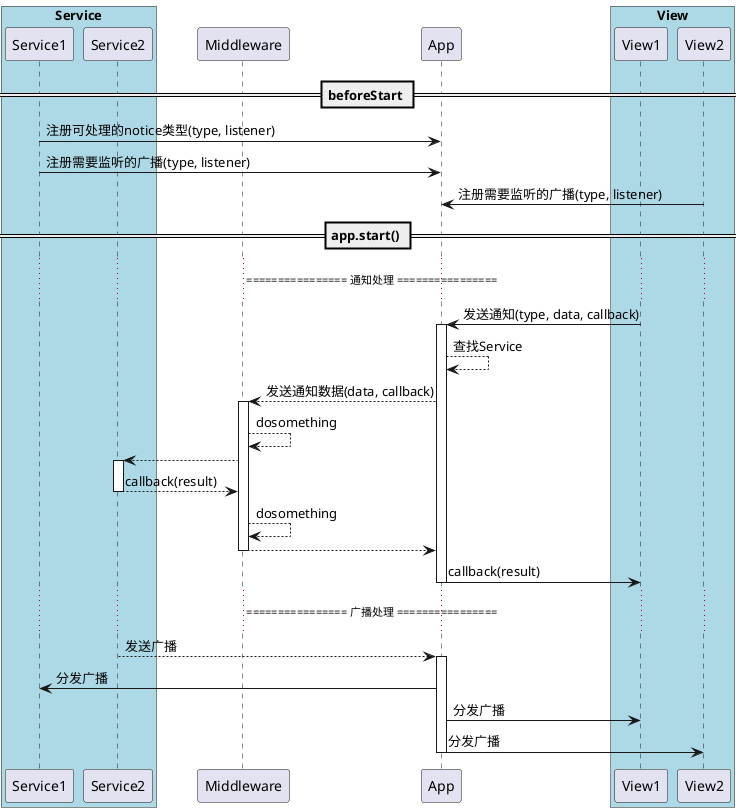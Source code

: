 @startuml Notice_Timeline

box "Service" #LightBlue
	participant Service1
	participant Service2
end box

participant Middleware
participant App

box "View" #LightBlue
	participant View1
	participant View2
end box

== beforeStart ==

Service1 -> App: 注册可处理的notice类型(type, listener)
Service1 -> App: 注册需要监听的广播(type, listener)
View2 -> App: 注册需要监听的广播(type, listener)

== app.start() ==

... ================ 通知处理 ================ ...

View1 -> App: 发送通知(type, data, callback)
activate App
App --> App: 查找Service
App --> Middleware: 发送通知数据(data, callback)
activate Middleware
Middleware --> Middleware: dosomething
Middleware --> Service2: 
activate Service2
Service2 --> Middleware: callback(result)
deactivate Service2
Middleware --> Middleware: dosomething
Middleware --> App:
deactivate Middleware
App -> View1: callback(result)
deactivate App

... ================ 广播处理 ================ ...

Service2 --> App: 发送广播
activate App
App -> Service1: 分发广播
App -> View1: 分发广播
App -> View2: 分发广播
deactivate App

@enduml